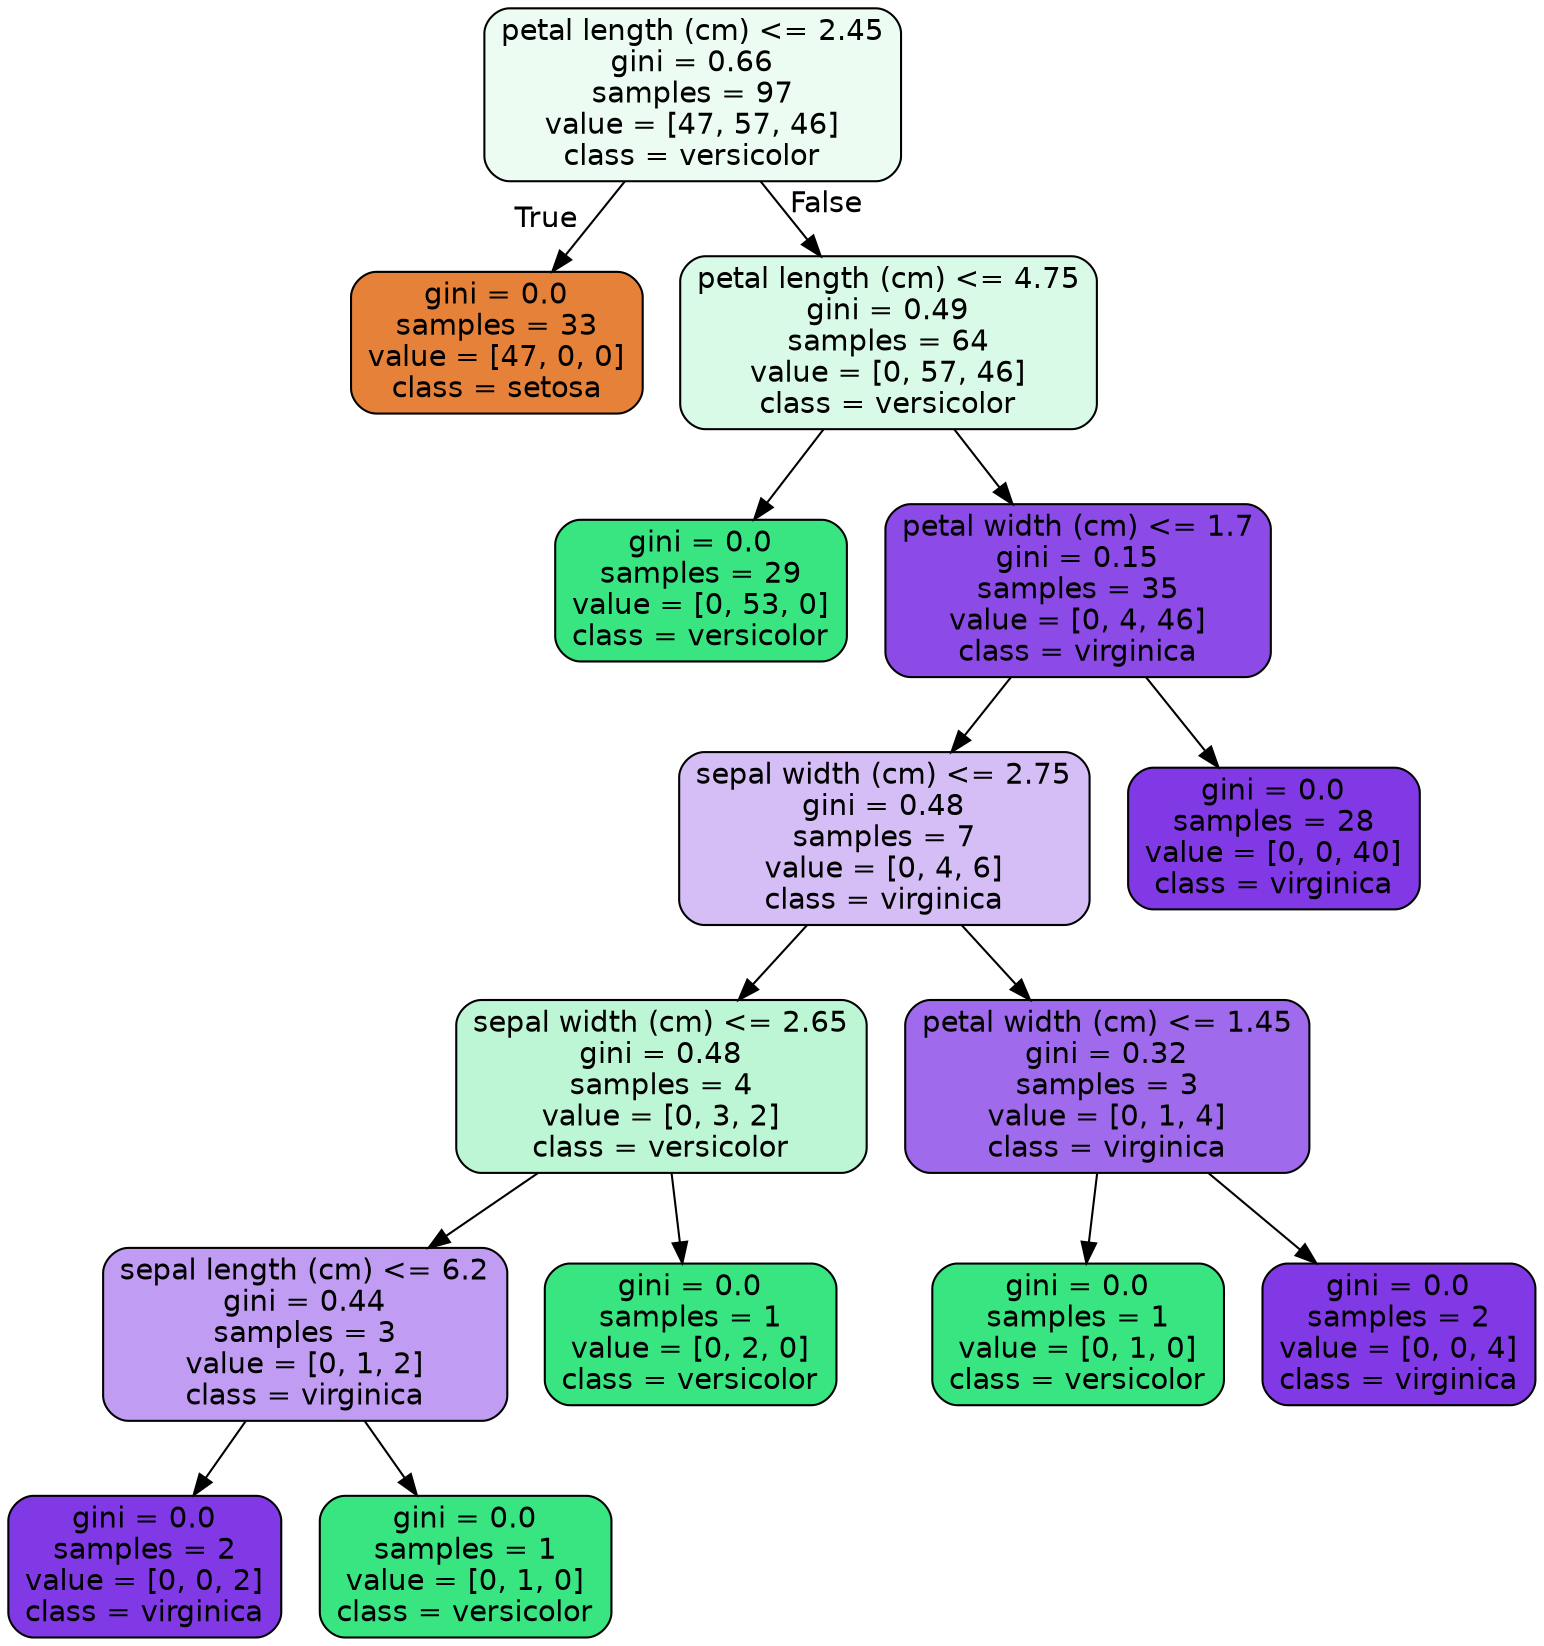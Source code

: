 digraph Tree {
node [shape=box, style="filled, rounded", color="black", fontname="helvetica"] ;
edge [fontname="helvetica"] ;
0 [label="petal length (cm) <= 2.45\ngini = 0.66\nsamples = 97\nvalue = [47, 57, 46]\nclass = versicolor", fillcolor="#ecfcf3"] ;
1 [label="gini = 0.0\nsamples = 33\nvalue = [47, 0, 0]\nclass = setosa", fillcolor="#e58139"] ;
0 -> 1 [labeldistance=2.5, labelangle=45, headlabel="True"] ;
2 [label="petal length (cm) <= 4.75\ngini = 0.49\nsamples = 64\nvalue = [0, 57, 46]\nclass = versicolor", fillcolor="#d9fae7"] ;
0 -> 2 [labeldistance=2.5, labelangle=-45, headlabel="False"] ;
3 [label="gini = 0.0\nsamples = 29\nvalue = [0, 53, 0]\nclass = versicolor", fillcolor="#39e581"] ;
2 -> 3 ;
4 [label="petal width (cm) <= 1.7\ngini = 0.15\nsamples = 35\nvalue = [0, 4, 46]\nclass = virginica", fillcolor="#8c4ae7"] ;
2 -> 4 ;
5 [label="sepal width (cm) <= 2.75\ngini = 0.48\nsamples = 7\nvalue = [0, 4, 6]\nclass = virginica", fillcolor="#d5bdf6"] ;
4 -> 5 ;
6 [label="sepal width (cm) <= 2.65\ngini = 0.48\nsamples = 4\nvalue = [0, 3, 2]\nclass = versicolor", fillcolor="#bdf6d5"] ;
5 -> 6 ;
7 [label="sepal length (cm) <= 6.2\ngini = 0.44\nsamples = 3\nvalue = [0, 1, 2]\nclass = virginica", fillcolor="#c09cf2"] ;
6 -> 7 ;
8 [label="gini = 0.0\nsamples = 2\nvalue = [0, 0, 2]\nclass = virginica", fillcolor="#8139e5"] ;
7 -> 8 ;
9 [label="gini = 0.0\nsamples = 1\nvalue = [0, 1, 0]\nclass = versicolor", fillcolor="#39e581"] ;
7 -> 9 ;
10 [label="gini = 0.0\nsamples = 1\nvalue = [0, 2, 0]\nclass = versicolor", fillcolor="#39e581"] ;
6 -> 10 ;
11 [label="petal width (cm) <= 1.45\ngini = 0.32\nsamples = 3\nvalue = [0, 1, 4]\nclass = virginica", fillcolor="#a06aec"] ;
5 -> 11 ;
12 [label="gini = 0.0\nsamples = 1\nvalue = [0, 1, 0]\nclass = versicolor", fillcolor="#39e581"] ;
11 -> 12 ;
13 [label="gini = 0.0\nsamples = 2\nvalue = [0, 0, 4]\nclass = virginica", fillcolor="#8139e5"] ;
11 -> 13 ;
14 [label="gini = 0.0\nsamples = 28\nvalue = [0, 0, 40]\nclass = virginica", fillcolor="#8139e5"] ;
4 -> 14 ;
}
